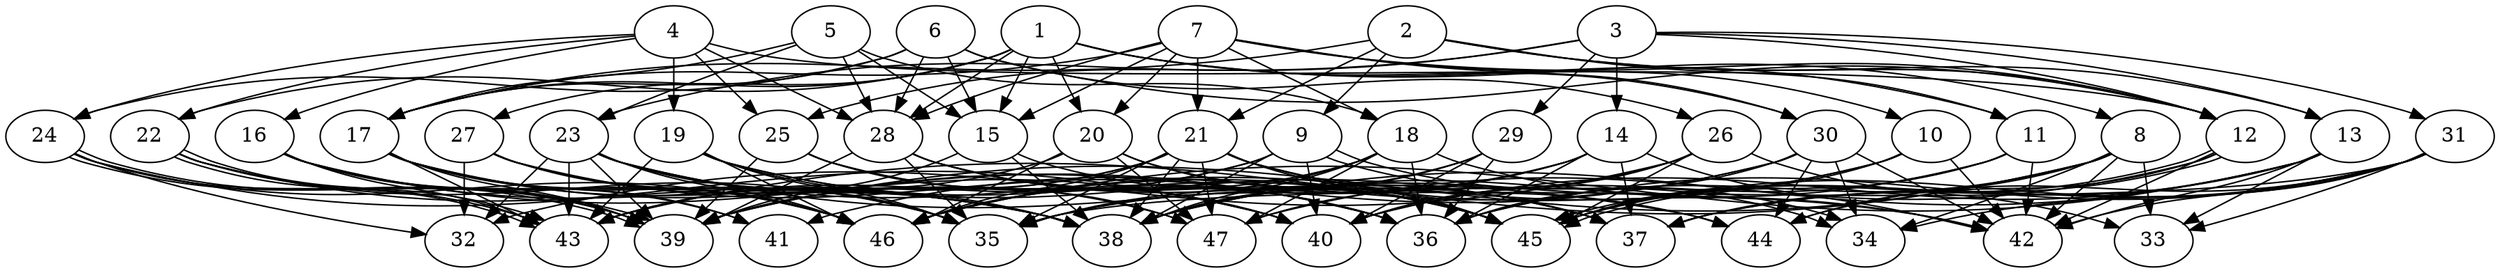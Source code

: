 // DAG (tier=3-complex, mode=compute, n=47, ccr=0.468, fat=0.747, density=0.665, regular=0.348, jump=0.244, mindata=1048576, maxdata=16777216)
// DAG automatically generated by daggen at Sun Aug 24 16:33:34 2025
// /home/ermia/Project/Environments/daggen/bin/daggen --dot --ccr 0.468 --fat 0.747 --regular 0.348 --density 0.665 --jump 0.244 --mindata 1048576 --maxdata 16777216 -n 47 
digraph G {
  1 [size="631876095393660928000", alpha="0.18", expect_size="315938047696830464000"]
  1 -> 8 [size ="589084963635200"]
  1 -> 11 [size ="589084963635200"]
  1 -> 15 [size ="589084963635200"]
  1 -> 17 [size ="589084963635200"]
  1 -> 20 [size ="589084963635200"]
  1 -> 22 [size ="589084963635200"]
  1 -> 27 [size ="589084963635200"]
  1 -> 28 [size ="589084963635200"]
  1 -> 30 [size ="589084963635200"]
  2 [size="2175203261988896", alpha="0.02", expect_size="1087601630994448"]
  2 -> 9 [size ="46879702253568"]
  2 -> 11 [size ="46879702253568"]
  2 -> 12 [size ="46879702253568"]
  2 -> 13 [size ="46879702253568"]
  2 -> 17 [size ="46879702253568"]
  2 -> 21 [size ="46879702253568"]
  3 [size="26380000732153480", alpha="0.18", expect_size="13190000366076740"]
  3 -> 12 [size ="12099736567808"]
  3 -> 13 [size ="12099736567808"]
  3 -> 14 [size ="12099736567808"]
  3 -> 23 [size ="12099736567808"]
  3 -> 25 [size ="12099736567808"]
  3 -> 29 [size ="12099736567808"]
  3 -> 31 [size ="12099736567808"]
  4 [size="240378244176493412352", alpha="0.04", expect_size="120189122088246706176"]
  4 -> 12 [size ="309281131855872"]
  4 -> 16 [size ="309281131855872"]
  4 -> 19 [size ="309281131855872"]
  4 -> 22 [size ="309281131855872"]
  4 -> 24 [size ="309281131855872"]
  4 -> 25 [size ="309281131855872"]
  4 -> 28 [size ="309281131855872"]
  5 [size="1122525790765329024", alpha="0.17", expect_size="561262895382664512"]
  5 -> 15 [size ="891849296314368"]
  5 -> 17 [size ="891849296314368"]
  5 -> 18 [size ="891849296314368"]
  5 -> 23 [size ="891849296314368"]
  5 -> 28 [size ="891849296314368"]
  6 [size="2695591680581256085504", alpha="0.14", expect_size="1347795840290628042752"]
  6 -> 12 [size ="1549504083918848"]
  6 -> 15 [size ="1549504083918848"]
  6 -> 17 [size ="1549504083918848"]
  6 -> 24 [size ="1549504083918848"]
  6 -> 26 [size ="1549504083918848"]
  6 -> 28 [size ="1549504083918848"]
  7 [size="27252958601351576", alpha="0.07", expect_size="13626479300675788"]
  7 -> 10 [size ="740113873108992"]
  7 -> 12 [size ="740113873108992"]
  7 -> 15 [size ="740113873108992"]
  7 -> 17 [size ="740113873108992"]
  7 -> 18 [size ="740113873108992"]
  7 -> 20 [size ="740113873108992"]
  7 -> 21 [size ="740113873108992"]
  7 -> 28 [size ="740113873108992"]
  7 -> 30 [size ="740113873108992"]
  8 [size="2062488859367185664", alpha="0.01", expect_size="1031244429683592832"]
  8 -> 33 [size ="813553242079232"]
  8 -> 34 [size ="813553242079232"]
  8 -> 36 [size ="813553242079232"]
  8 -> 37 [size ="813553242079232"]
  8 -> 39 [size ="813553242079232"]
  8 -> 42 [size ="813553242079232"]
  8 -> 43 [size ="813553242079232"]
  9 [size="2060126638257601511424", alpha="0.17", expect_size="1030063319128800755712"]
  9 -> 34 [size ="1295247011217408"]
  9 -> 34 [size ="1295247011217408"]
  9 -> 38 [size ="1295247011217408"]
  9 -> 39 [size ="1295247011217408"]
  9 -> 40 [size ="1295247011217408"]
  9 -> 43 [size ="1295247011217408"]
  10 [size="638458873580403818496", alpha="0.10", expect_size="319229436790201909248"]
  10 -> 38 [size ="593169217486848"]
  10 -> 42 [size ="593169217486848"]
  10 -> 45 [size ="593169217486848"]
  10 -> 46 [size ="593169217486848"]
  11 [size="9737059422033668", alpha="0.16", expect_size="4868529711016834"]
  11 -> 38 [size ="590773288435712"]
  11 -> 40 [size ="590773288435712"]
  11 -> 42 [size ="590773288435712"]
  11 -> 45 [size ="590773288435712"]
  12 [size="1788523449624020647936", alpha="0.06", expect_size="894261724812010323968"]
  12 -> 42 [size ="1178744681136128"]
  12 -> 44 [size ="1178744681136128"]
  12 -> 45 [size ="1178744681136128"]
  12 -> 45 [size ="1178744681136128"]
  12 -> 47 [size ="1178744681136128"]
  13 [size="54154355943931648", alpha="0.15", expect_size="27077177971965824"]
  13 -> 33 [size ="1933007074099200"]
  13 -> 37 [size ="1933007074099200"]
  13 -> 38 [size ="1933007074099200"]
  13 -> 40 [size ="1933007074099200"]
  13 -> 42 [size ="1933007074099200"]
  13 -> 46 [size ="1933007074099200"]
  14 [size="22348570879247584", alpha="0.11", expect_size="11174285439623792"]
  14 -> 35 [size ="10485122465792"]
  14 -> 36 [size ="10485122465792"]
  14 -> 37 [size ="10485122465792"]
  14 -> 38 [size ="10485122465792"]
  14 -> 42 [size ="10485122465792"]
  14 -> 46 [size ="10485122465792"]
  15 [size="220411910216772222976", alpha="0.18", expect_size="110205955108386111488"]
  15 -> 38 [size ="291908467294208"]
  15 -> 39 [size ="291908467294208"]
  15 -> 45 [size ="291908467294208"]
  16 [size="4685862243378528", alpha="0.00", expect_size="2342931121689264"]
  16 -> 36 [size ="221278862573568"]
  16 -> 38 [size ="221278862573568"]
  16 -> 39 [size ="221278862573568"]
  16 -> 41 [size ="221278862573568"]
  16 -> 43 [size ="221278862573568"]
  16 -> 46 [size ="221278862573568"]
  17 [size="1094365116576794", alpha="0.10", expect_size="547182558288397"]
  17 -> 35 [size ="18623548620800"]
  17 -> 38 [size ="18623548620800"]
  17 -> 39 [size ="18623548620800"]
  17 -> 40 [size ="18623548620800"]
  17 -> 41 [size ="18623548620800"]
  17 -> 43 [size ="18623548620800"]
  17 -> 46 [size ="18623548620800"]
  18 [size="40302926583314328", alpha="0.01", expect_size="20151463291657164"]
  18 -> 35 [size ="794173846323200"]
  18 -> 36 [size ="794173846323200"]
  18 -> 38 [size ="794173846323200"]
  18 -> 42 [size ="794173846323200"]
  18 -> 46 [size ="794173846323200"]
  18 -> 47 [size ="794173846323200"]
  19 [size="3678509079724032000000", alpha="0.12", expect_size="1839254539862016000000"]
  19 -> 35 [size ="1906358353920000"]
  19 -> 37 [size ="1906358353920000"]
  19 -> 38 [size ="1906358353920000"]
  19 -> 43 [size ="1906358353920000"]
  19 -> 45 [size ="1906358353920000"]
  19 -> 46 [size ="1906358353920000"]
  20 [size="4532994344382808195072", alpha="0.18", expect_size="2266497172191404097536"]
  20 -> 37 [size ="2191190342500352"]
  20 -> 43 [size ="2191190342500352"]
  20 -> 45 [size ="2191190342500352"]
  20 -> 46 [size ="2191190342500352"]
  20 -> 47 [size ="2191190342500352"]
  21 [size="90886741979497424", alpha="0.05", expect_size="45443370989748712"]
  21 -> 35 [size ="169265869094912"]
  21 -> 38 [size ="169265869094912"]
  21 -> 39 [size ="169265869094912"]
  21 -> 42 [size ="169265869094912"]
  21 -> 43 [size ="169265869094912"]
  21 -> 44 [size ="169265869094912"]
  21 -> 45 [size ="169265869094912"]
  21 -> 46 [size ="169265869094912"]
  21 -> 47 [size ="169265869094912"]
  22 [size="22909238190328956", alpha="0.04", expect_size="11454619095164478"]
  22 -> 35 [size ="1760300701319168"]
  22 -> 38 [size ="1760300701319168"]
  22 -> 39 [size ="1760300701319168"]
  22 -> 43 [size ="1760300701319168"]
  22 -> 43 [size ="1760300701319168"]
  23 [size="32642427244809012", alpha="0.16", expect_size="16321213622404506"]
  23 -> 32 [size ="697870453833728"]
  23 -> 35 [size ="697870453833728"]
  23 -> 39 [size ="697870453833728"]
  23 -> 43 [size ="697870453833728"]
  23 -> 44 [size ="697870453833728"]
  23 -> 45 [size ="697870453833728"]
  23 -> 46 [size ="697870453833728"]
  23 -> 47 [size ="697870453833728"]
  24 [size="19057735695649692", alpha="0.19", expect_size="9528867847824846"]
  24 -> 32 [size ="1956764694085632"]
  24 -> 39 [size ="1956764694085632"]
  24 -> 39 [size ="1956764694085632"]
  24 -> 40 [size ="1956764694085632"]
  24 -> 43 [size ="1956764694085632"]
  24 -> 46 [size ="1956764694085632"]
  25 [size="4209615943330054656", alpha="0.10", expect_size="2104807971665027328"]
  25 -> 36 [size ="1995647964151808"]
  25 -> 39 [size ="1995647964151808"]
  25 -> 40 [size ="1995647964151808"]
  25 -> 47 [size ="1995647964151808"]
  26 [size="702251633910370560", alpha="0.06", expect_size="351125816955185280"]
  26 -> 32 [size ="446049667776512"]
  26 -> 33 [size ="446049667776512"]
  26 -> 40 [size ="446049667776512"]
  26 -> 45 [size ="446049667776512"]
  26 -> 47 [size ="446049667776512"]
  27 [size="3254509409158721175552", alpha="0.17", expect_size="1627254704579360587776"]
  27 -> 32 [size ="1756899858972672"]
  27 -> 35 [size ="1756899858972672"]
  27 -> 36 [size ="1756899858972672"]
  27 -> 38 [size ="1756899858972672"]
  27 -> 46 [size ="1756899858972672"]
  28 [size="584911261676450304", alpha="0.10", expect_size="292455630838225152"]
  28 -> 35 [size ="230067380682752"]
  28 -> 36 [size ="230067380682752"]
  28 -> 37 [size ="230067380682752"]
  28 -> 39 [size ="230067380682752"]
  28 -> 45 [size ="230067380682752"]
  29 [size="63469945438779760", alpha="0.16", expect_size="31734972719389880"]
  29 -> 35 [size ="2030735036776448"]
  29 -> 36 [size ="2030735036776448"]
  29 -> 38 [size ="2030735036776448"]
  29 -> 40 [size ="2030735036776448"]
  30 [size="1099928669672526208", alpha="0.01", expect_size="549964334836263104"]
  30 -> 34 [size ="646222532575232"]
  30 -> 36 [size ="646222532575232"]
  30 -> 39 [size ="646222532575232"]
  30 -> 41 [size ="646222532575232"]
  30 -> 42 [size ="646222532575232"]
  30 -> 44 [size ="646222532575232"]
  31 [size="80120962418212864000", alpha="0.03", expect_size="40060481209106432000"]
  31 -> 33 [size ="148680527052800"]
  31 -> 34 [size ="148680527052800"]
  31 -> 35 [size ="148680527052800"]
  31 -> 36 [size ="148680527052800"]
  31 -> 37 [size ="148680527052800"]
  31 -> 42 [size ="148680527052800"]
  31 -> 44 [size ="148680527052800"]
  31 -> 45 [size ="148680527052800"]
  32 [size="31128880624384868352", alpha="0.01", expect_size="15564440312192434176"]
  33 [size="412237346860083520", alpha="0.14", expect_size="206118673430041760"]
  34 [size="12780192037734080", alpha="0.18", expect_size="6390096018867040"]
  35 [size="43458919766628792", alpha="0.16", expect_size="21729459883314396"]
  36 [size="59941128173164096", alpha="0.15", expect_size="29970564086582048"]
  37 [size="4154472019210404888576", alpha="0.09", expect_size="2077236009605202444288"]
  38 [size="1489362991264192256", alpha="0.15", expect_size="744681495632096128"]
  39 [size="1459109502025426688", alpha="0.17", expect_size="729554751012713344"]
  40 [size="130028479381665728", alpha="0.05", expect_size="65014239690832864"]
  41 [size="1248055730996307456", alpha="0.12", expect_size="624027865498153728"]
  42 [size="2573342863094138368", alpha="0.03", expect_size="1286671431547069184"]
  43 [size="1916959010973547520", alpha="0.14", expect_size="958479505486773760"]
  44 [size="34540710385384788", alpha="0.15", expect_size="17270355192692394"]
  45 [size="134109568544814288", alpha="0.17", expect_size="67054784272407144"]
  46 [size="1524343641627223392256", alpha="0.08", expect_size="762171820813611696128"]
  47 [size="32463534542067012", alpha="0.20", expect_size="16231767271033506"]
}